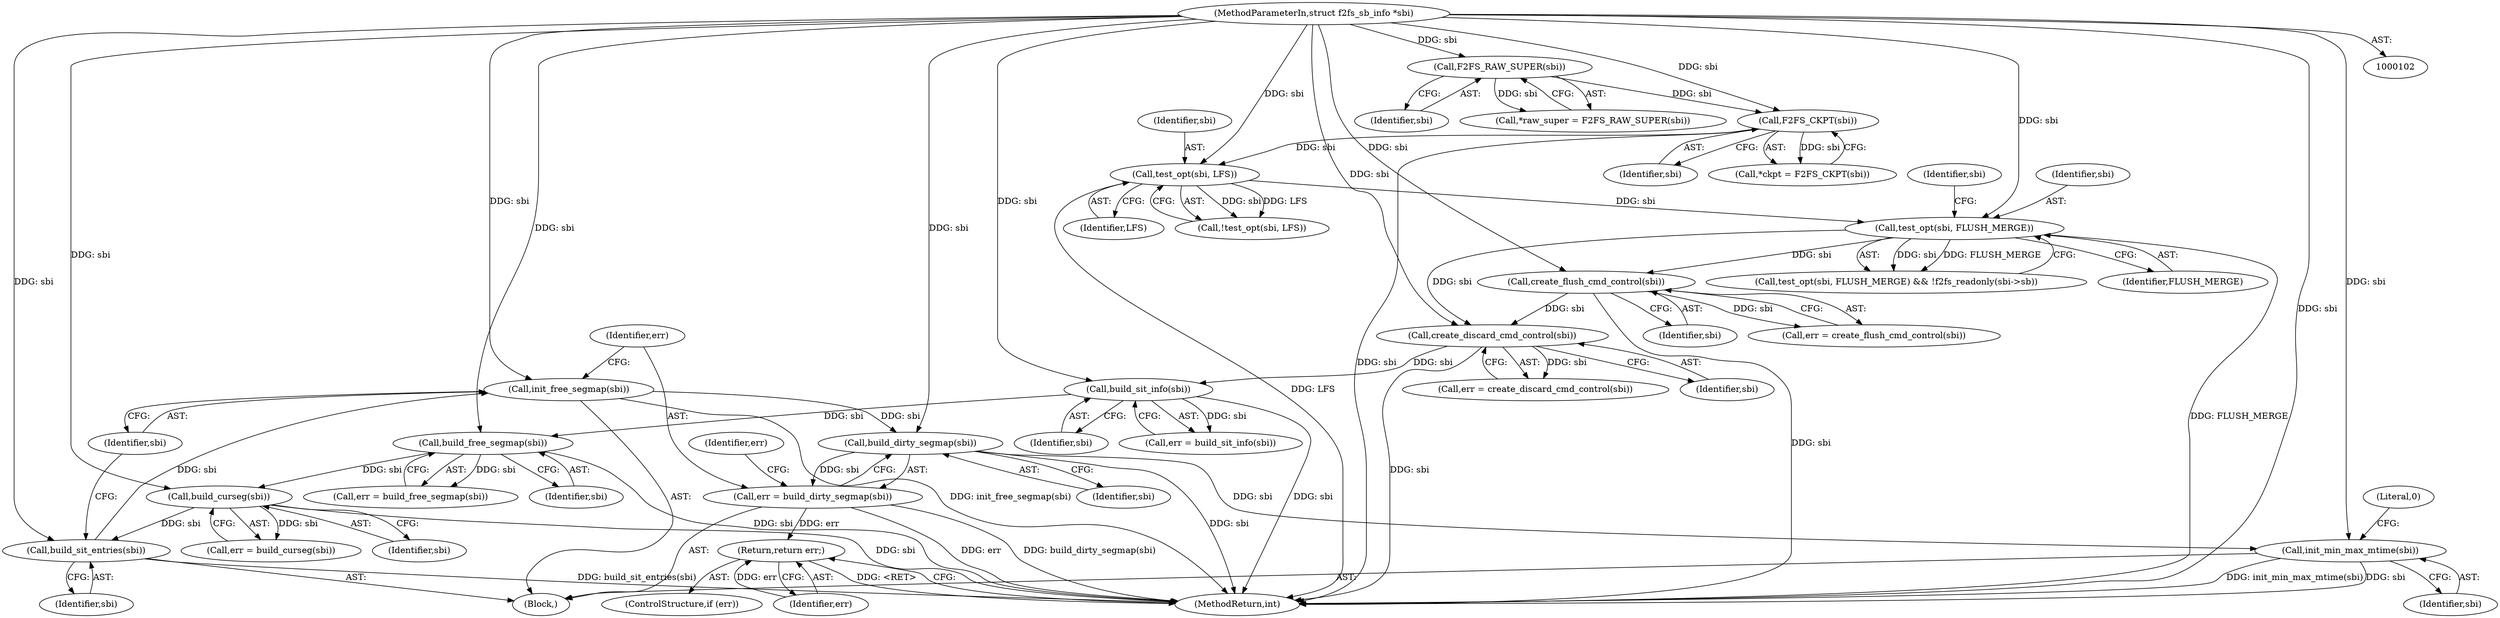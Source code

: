 digraph "0_linux_d4fdf8ba0e5808ba9ad6b44337783bd9935e0982@API" {
"1000302" [label="(Call,init_free_segmap(sbi))"];
"1000300" [label="(Call,build_sit_entries(sbi))"];
"1000294" [label="(Call,build_curseg(sbi))"];
"1000286" [label="(Call,build_free_segmap(sbi))"];
"1000278" [label="(Call,build_sit_info(sbi))"];
"1000270" [label="(Call,create_discard_cmd_control(sbi))"];
"1000262" [label="(Call,create_flush_cmd_control(sbi))"];
"1000251" [label="(Call,test_opt(sbi, FLUSH_MERGE))"];
"1000214" [label="(Call,test_opt(sbi, LFS))"];
"1000113" [label="(Call,F2FS_CKPT(sbi))"];
"1000108" [label="(Call,F2FS_RAW_SUPER(sbi))"];
"1000103" [label="(MethodParameterIn,struct f2fs_sb_info *sbi)"];
"1000306" [label="(Call,build_dirty_segmap(sbi))"];
"1000304" [label="(Call,err = build_dirty_segmap(sbi))"];
"1000310" [label="(Return,return err;)"];
"1000312" [label="(Call,init_min_max_mtime(sbi))"];
"1000312" [label="(Call,init_min_max_mtime(sbi))"];
"1000109" [label="(Identifier,sbi)"];
"1000316" [label="(MethodReturn,int)"];
"1000252" [label="(Identifier,sbi)"];
"1000250" [label="(Call,test_opt(sbi, FLUSH_MERGE) && !f2fs_readonly(sbi->sb))"];
"1000214" [label="(Call,test_opt(sbi, LFS))"];
"1000305" [label="(Identifier,err)"];
"1000307" [label="(Identifier,sbi)"];
"1000308" [label="(ControlStructure,if (err))"];
"1000253" [label="(Identifier,FLUSH_MERGE)"];
"1000303" [label="(Identifier,sbi)"];
"1000268" [label="(Call,err = create_discard_cmd_control(sbi))"];
"1000287" [label="(Identifier,sbi)"];
"1000295" [label="(Identifier,sbi)"];
"1000213" [label="(Call,!test_opt(sbi, LFS))"];
"1000294" [label="(Call,build_curseg(sbi))"];
"1000306" [label="(Call,build_dirty_segmap(sbi))"];
"1000302" [label="(Call,init_free_segmap(sbi))"];
"1000276" [label="(Call,err = build_sit_info(sbi))"];
"1000300" [label="(Call,build_sit_entries(sbi))"];
"1000304" [label="(Call,err = build_dirty_segmap(sbi))"];
"1000311" [label="(Identifier,err)"];
"1000292" [label="(Call,err = build_curseg(sbi))"];
"1000216" [label="(Identifier,LFS)"];
"1000270" [label="(Call,create_discard_cmd_control(sbi))"];
"1000114" [label="(Identifier,sbi)"];
"1000257" [label="(Identifier,sbi)"];
"1000284" [label="(Call,err = build_free_segmap(sbi))"];
"1000262" [label="(Call,create_flush_cmd_control(sbi))"];
"1000313" [label="(Identifier,sbi)"];
"1000310" [label="(Return,return err;)"];
"1000260" [label="(Call,err = create_flush_cmd_control(sbi))"];
"1000286" [label="(Call,build_free_segmap(sbi))"];
"1000104" [label="(Block,)"];
"1000278" [label="(Call,build_sit_info(sbi))"];
"1000106" [label="(Call,*raw_super = F2FS_RAW_SUPER(sbi))"];
"1000301" [label="(Identifier,sbi)"];
"1000263" [label="(Identifier,sbi)"];
"1000279" [label="(Identifier,sbi)"];
"1000271" [label="(Identifier,sbi)"];
"1000113" [label="(Call,F2FS_CKPT(sbi))"];
"1000111" [label="(Call,*ckpt = F2FS_CKPT(sbi))"];
"1000315" [label="(Literal,0)"];
"1000108" [label="(Call,F2FS_RAW_SUPER(sbi))"];
"1000215" [label="(Identifier,sbi)"];
"1000103" [label="(MethodParameterIn,struct f2fs_sb_info *sbi)"];
"1000251" [label="(Call,test_opt(sbi, FLUSH_MERGE))"];
"1000309" [label="(Identifier,err)"];
"1000302" -> "1000104"  [label="AST: "];
"1000302" -> "1000303"  [label="CFG: "];
"1000303" -> "1000302"  [label="AST: "];
"1000305" -> "1000302"  [label="CFG: "];
"1000302" -> "1000316"  [label="DDG: init_free_segmap(sbi)"];
"1000300" -> "1000302"  [label="DDG: sbi"];
"1000103" -> "1000302"  [label="DDG: sbi"];
"1000302" -> "1000306"  [label="DDG: sbi"];
"1000300" -> "1000104"  [label="AST: "];
"1000300" -> "1000301"  [label="CFG: "];
"1000301" -> "1000300"  [label="AST: "];
"1000303" -> "1000300"  [label="CFG: "];
"1000300" -> "1000316"  [label="DDG: build_sit_entries(sbi)"];
"1000294" -> "1000300"  [label="DDG: sbi"];
"1000103" -> "1000300"  [label="DDG: sbi"];
"1000294" -> "1000292"  [label="AST: "];
"1000294" -> "1000295"  [label="CFG: "];
"1000295" -> "1000294"  [label="AST: "];
"1000292" -> "1000294"  [label="CFG: "];
"1000294" -> "1000316"  [label="DDG: sbi"];
"1000294" -> "1000292"  [label="DDG: sbi"];
"1000286" -> "1000294"  [label="DDG: sbi"];
"1000103" -> "1000294"  [label="DDG: sbi"];
"1000286" -> "1000284"  [label="AST: "];
"1000286" -> "1000287"  [label="CFG: "];
"1000287" -> "1000286"  [label="AST: "];
"1000284" -> "1000286"  [label="CFG: "];
"1000286" -> "1000316"  [label="DDG: sbi"];
"1000286" -> "1000284"  [label="DDG: sbi"];
"1000278" -> "1000286"  [label="DDG: sbi"];
"1000103" -> "1000286"  [label="DDG: sbi"];
"1000278" -> "1000276"  [label="AST: "];
"1000278" -> "1000279"  [label="CFG: "];
"1000279" -> "1000278"  [label="AST: "];
"1000276" -> "1000278"  [label="CFG: "];
"1000278" -> "1000316"  [label="DDG: sbi"];
"1000278" -> "1000276"  [label="DDG: sbi"];
"1000270" -> "1000278"  [label="DDG: sbi"];
"1000103" -> "1000278"  [label="DDG: sbi"];
"1000270" -> "1000268"  [label="AST: "];
"1000270" -> "1000271"  [label="CFG: "];
"1000271" -> "1000270"  [label="AST: "];
"1000268" -> "1000270"  [label="CFG: "];
"1000270" -> "1000316"  [label="DDG: sbi"];
"1000270" -> "1000268"  [label="DDG: sbi"];
"1000262" -> "1000270"  [label="DDG: sbi"];
"1000251" -> "1000270"  [label="DDG: sbi"];
"1000103" -> "1000270"  [label="DDG: sbi"];
"1000262" -> "1000260"  [label="AST: "];
"1000262" -> "1000263"  [label="CFG: "];
"1000263" -> "1000262"  [label="AST: "];
"1000260" -> "1000262"  [label="CFG: "];
"1000262" -> "1000316"  [label="DDG: sbi"];
"1000262" -> "1000260"  [label="DDG: sbi"];
"1000251" -> "1000262"  [label="DDG: sbi"];
"1000103" -> "1000262"  [label="DDG: sbi"];
"1000251" -> "1000250"  [label="AST: "];
"1000251" -> "1000253"  [label="CFG: "];
"1000252" -> "1000251"  [label="AST: "];
"1000253" -> "1000251"  [label="AST: "];
"1000257" -> "1000251"  [label="CFG: "];
"1000250" -> "1000251"  [label="CFG: "];
"1000251" -> "1000316"  [label="DDG: FLUSH_MERGE"];
"1000251" -> "1000250"  [label="DDG: sbi"];
"1000251" -> "1000250"  [label="DDG: FLUSH_MERGE"];
"1000214" -> "1000251"  [label="DDG: sbi"];
"1000103" -> "1000251"  [label="DDG: sbi"];
"1000214" -> "1000213"  [label="AST: "];
"1000214" -> "1000216"  [label="CFG: "];
"1000215" -> "1000214"  [label="AST: "];
"1000216" -> "1000214"  [label="AST: "];
"1000213" -> "1000214"  [label="CFG: "];
"1000214" -> "1000316"  [label="DDG: LFS"];
"1000214" -> "1000213"  [label="DDG: sbi"];
"1000214" -> "1000213"  [label="DDG: LFS"];
"1000113" -> "1000214"  [label="DDG: sbi"];
"1000103" -> "1000214"  [label="DDG: sbi"];
"1000113" -> "1000111"  [label="AST: "];
"1000113" -> "1000114"  [label="CFG: "];
"1000114" -> "1000113"  [label="AST: "];
"1000111" -> "1000113"  [label="CFG: "];
"1000113" -> "1000316"  [label="DDG: sbi"];
"1000113" -> "1000111"  [label="DDG: sbi"];
"1000108" -> "1000113"  [label="DDG: sbi"];
"1000103" -> "1000113"  [label="DDG: sbi"];
"1000108" -> "1000106"  [label="AST: "];
"1000108" -> "1000109"  [label="CFG: "];
"1000109" -> "1000108"  [label="AST: "];
"1000106" -> "1000108"  [label="CFG: "];
"1000108" -> "1000106"  [label="DDG: sbi"];
"1000103" -> "1000108"  [label="DDG: sbi"];
"1000103" -> "1000102"  [label="AST: "];
"1000103" -> "1000316"  [label="DDG: sbi"];
"1000103" -> "1000306"  [label="DDG: sbi"];
"1000103" -> "1000312"  [label="DDG: sbi"];
"1000306" -> "1000304"  [label="AST: "];
"1000306" -> "1000307"  [label="CFG: "];
"1000307" -> "1000306"  [label="AST: "];
"1000304" -> "1000306"  [label="CFG: "];
"1000306" -> "1000316"  [label="DDG: sbi"];
"1000306" -> "1000304"  [label="DDG: sbi"];
"1000306" -> "1000312"  [label="DDG: sbi"];
"1000304" -> "1000104"  [label="AST: "];
"1000305" -> "1000304"  [label="AST: "];
"1000309" -> "1000304"  [label="CFG: "];
"1000304" -> "1000316"  [label="DDG: err"];
"1000304" -> "1000316"  [label="DDG: build_dirty_segmap(sbi)"];
"1000304" -> "1000310"  [label="DDG: err"];
"1000310" -> "1000308"  [label="AST: "];
"1000310" -> "1000311"  [label="CFG: "];
"1000311" -> "1000310"  [label="AST: "];
"1000316" -> "1000310"  [label="CFG: "];
"1000310" -> "1000316"  [label="DDG: <RET>"];
"1000311" -> "1000310"  [label="DDG: err"];
"1000312" -> "1000104"  [label="AST: "];
"1000312" -> "1000313"  [label="CFG: "];
"1000313" -> "1000312"  [label="AST: "];
"1000315" -> "1000312"  [label="CFG: "];
"1000312" -> "1000316"  [label="DDG: init_min_max_mtime(sbi)"];
"1000312" -> "1000316"  [label="DDG: sbi"];
}
